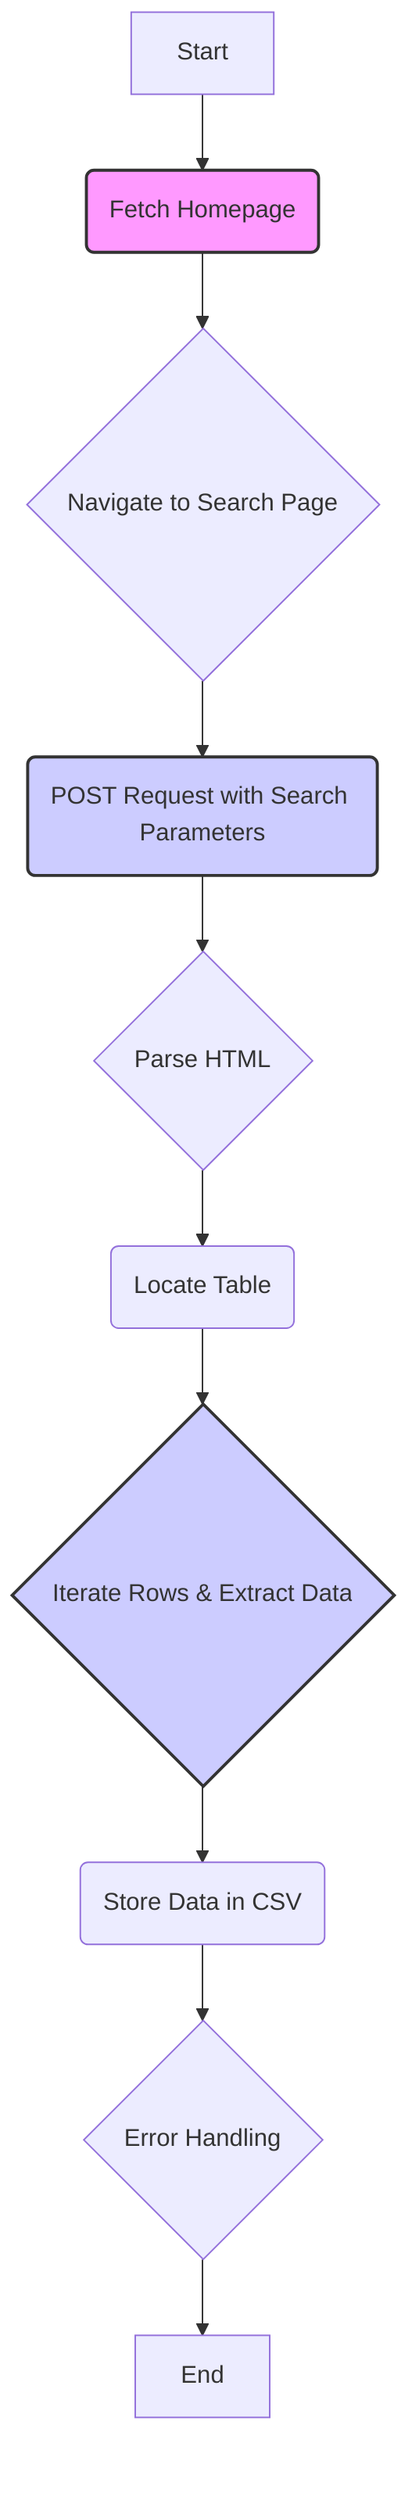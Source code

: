 graph TD
    A[Start] --> B(Fetch Homepage);
    B --> C{Navigate to Search Page};
    C --> D(POST Request with Search Parameters);
    D --> E{Parse HTML};
    E --> F(Locate Table);
    F --> G{Iterate Rows & Extract Data};
    G --> H(Store Data in CSV);
    H --> I{Error Handling};
    I --> J[End];

    style B fill:#f9f,stroke:#333,stroke-width:2px
    style D fill:#ccf,stroke:#333,stroke-width:2px
    style G fill:#ccf,stroke:#333,stroke-width:2px